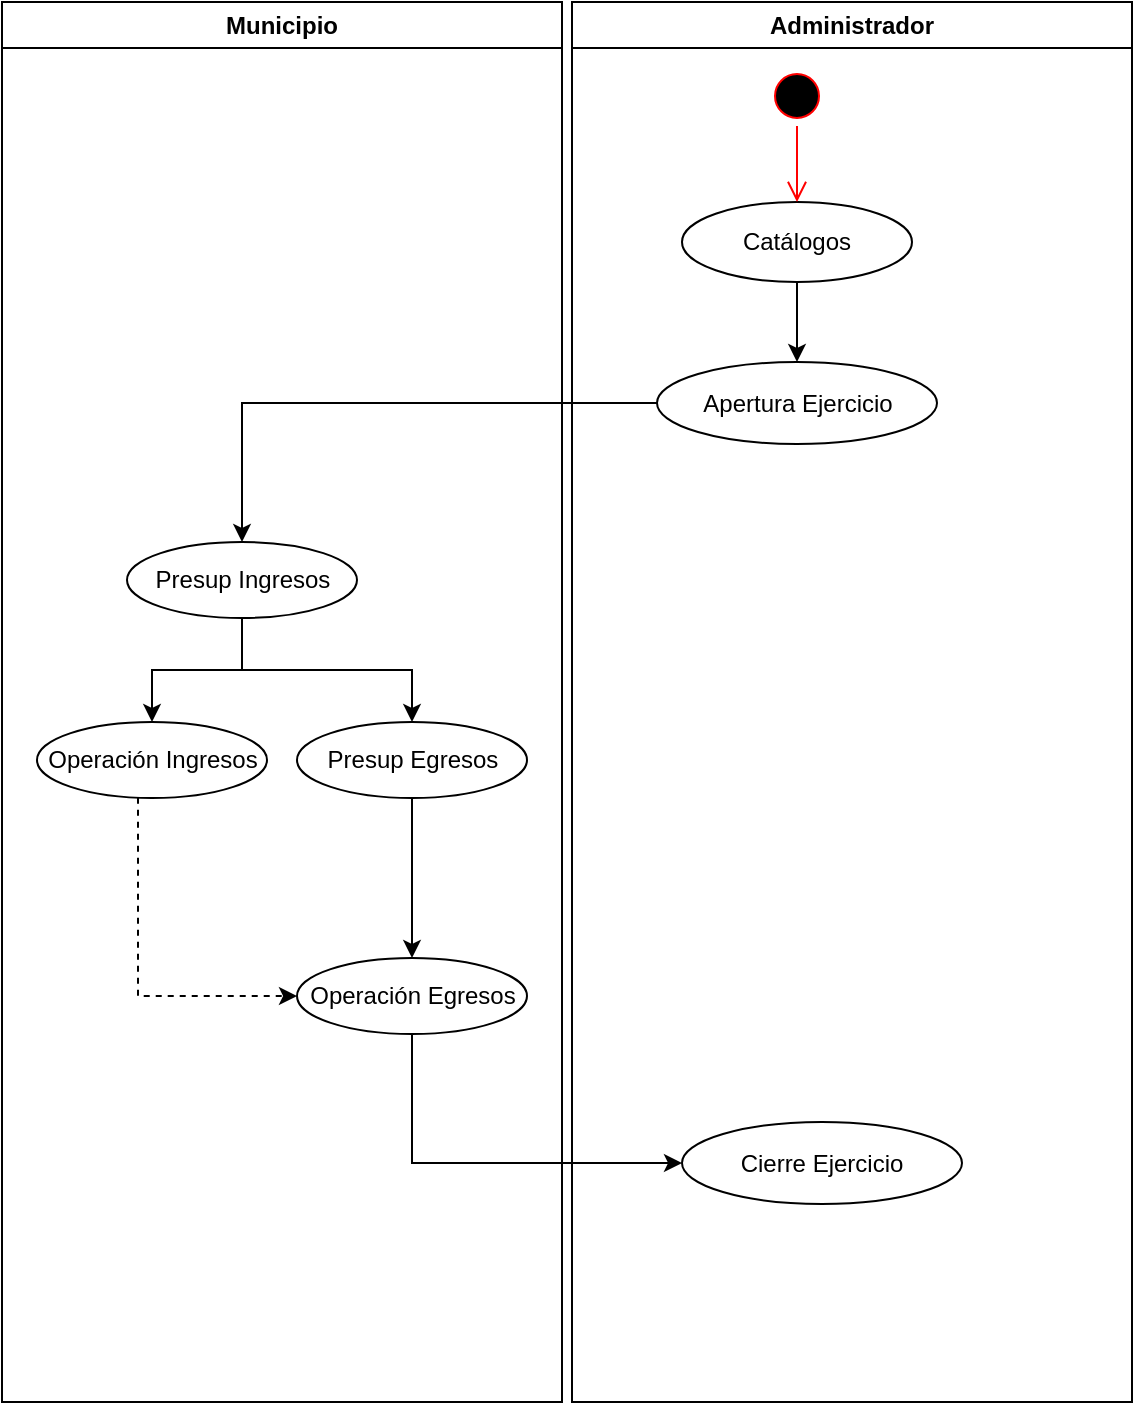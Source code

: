 <mxfile version="13.2.4" type="github">
  <diagram name="Page-1" id="e7e014a7-5840-1c2e-5031-d8a46d1fe8dd">
    <mxGraphModel dx="946" dy="591" grid="1" gridSize="10" guides="1" tooltips="1" connect="1" arrows="1" fold="1" page="1" pageScale="1" pageWidth="1169" pageHeight="826" background="#ffffff" math="0" shadow="0">
      <root>
        <mxCell id="0" />
        <mxCell id="1" parent="0" />
        <mxCell id="2" value="Municipio" style="swimlane;whiteSpace=wrap" parent="1" vertex="1">
          <mxGeometry x="160" y="50" width="280" height="700" as="geometry" />
        </mxCell>
        <mxCell id="c2A3ZHDiBDlbO9rzpb1V-43" style="edgeStyle=orthogonalEdgeStyle;rounded=0;orthogonalLoop=1;jettySize=auto;html=1;" edge="1" parent="2" source="c2A3ZHDiBDlbO9rzpb1V-41" target="c2A3ZHDiBDlbO9rzpb1V-42">
          <mxGeometry relative="1" as="geometry" />
        </mxCell>
        <mxCell id="c2A3ZHDiBDlbO9rzpb1V-46" style="edgeStyle=orthogonalEdgeStyle;rounded=0;orthogonalLoop=1;jettySize=auto;html=1;entryX=0.5;entryY=0;entryDx=0;entryDy=0;" edge="1" parent="2" source="c2A3ZHDiBDlbO9rzpb1V-41" target="c2A3ZHDiBDlbO9rzpb1V-45">
          <mxGeometry relative="1" as="geometry" />
        </mxCell>
        <mxCell id="c2A3ZHDiBDlbO9rzpb1V-41" value="Presup Ingresos" style="ellipse;whiteSpace=wrap;html=1;" vertex="1" parent="2">
          <mxGeometry x="62.5" y="270" width="115" height="38" as="geometry" />
        </mxCell>
        <mxCell id="c2A3ZHDiBDlbO9rzpb1V-48" value="" style="edgeStyle=orthogonalEdgeStyle;rounded=0;orthogonalLoop=1;jettySize=auto;html=1;" edge="1" parent="2" source="c2A3ZHDiBDlbO9rzpb1V-42" target="c2A3ZHDiBDlbO9rzpb1V-47">
          <mxGeometry relative="1" as="geometry" />
        </mxCell>
        <mxCell id="c2A3ZHDiBDlbO9rzpb1V-42" value="Presup Egresos" style="ellipse;whiteSpace=wrap;html=1;" vertex="1" parent="2">
          <mxGeometry x="147.5" y="360" width="115" height="38" as="geometry" />
        </mxCell>
        <mxCell id="c2A3ZHDiBDlbO9rzpb1V-47" value="Operación Egresos" style="ellipse;whiteSpace=wrap;html=1;" vertex="1" parent="2">
          <mxGeometry x="147.5" y="478" width="115" height="38" as="geometry" />
        </mxCell>
        <mxCell id="c2A3ZHDiBDlbO9rzpb1V-49" style="edgeStyle=orthogonalEdgeStyle;rounded=0;orthogonalLoop=1;jettySize=auto;html=1;entryX=0;entryY=0.5;entryDx=0;entryDy=0;dashed=1;" edge="1" parent="2" source="c2A3ZHDiBDlbO9rzpb1V-45" target="c2A3ZHDiBDlbO9rzpb1V-47">
          <mxGeometry relative="1" as="geometry">
            <Array as="points">
              <mxPoint x="68" y="497" />
            </Array>
          </mxGeometry>
        </mxCell>
        <mxCell id="c2A3ZHDiBDlbO9rzpb1V-45" value="Operación Ingresos" style="ellipse;whiteSpace=wrap;html=1;" vertex="1" parent="2">
          <mxGeometry x="17.5" y="360" width="115" height="38" as="geometry" />
        </mxCell>
        <mxCell id="3" value="Administrador" style="swimlane;whiteSpace=wrap" parent="1" vertex="1">
          <mxGeometry x="445" y="50" width="280" height="700" as="geometry" />
        </mxCell>
        <mxCell id="c2A3ZHDiBDlbO9rzpb1V-58" style="edgeStyle=orthogonalEdgeStyle;rounded=0;orthogonalLoop=1;jettySize=auto;html=1;" edge="1" parent="3" source="c2A3ZHDiBDlbO9rzpb1V-50" target="c2A3ZHDiBDlbO9rzpb1V-51">
          <mxGeometry relative="1" as="geometry" />
        </mxCell>
        <mxCell id="c2A3ZHDiBDlbO9rzpb1V-50" value="Catálogos" style="ellipse;whiteSpace=wrap;html=1;" vertex="1" parent="3">
          <mxGeometry x="55" y="100" width="115" height="40" as="geometry" />
        </mxCell>
        <mxCell id="5" value="" style="ellipse;shape=startState;fillColor=#000000;strokeColor=#ff0000;" parent="3" vertex="1">
          <mxGeometry x="97.5" y="32" width="30" height="30" as="geometry" />
        </mxCell>
        <mxCell id="6" value="" style="edgeStyle=elbowEdgeStyle;elbow=horizontal;verticalAlign=bottom;endArrow=open;endSize=8;strokeColor=#FF0000;endFill=1;rounded=0" parent="3" source="5" target="c2A3ZHDiBDlbO9rzpb1V-50" edge="1">
          <mxGeometry x="-200" y="40" as="geometry">
            <mxPoint x="-184.5" y="110" as="targetPoint" />
          </mxGeometry>
        </mxCell>
        <mxCell id="c2A3ZHDiBDlbO9rzpb1V-51" value="Apertura Ejercicio" style="ellipse;whiteSpace=wrap;html=1;" vertex="1" parent="3">
          <mxGeometry x="42.5" y="180" width="140" height="41" as="geometry" />
        </mxCell>
        <mxCell id="c2A3ZHDiBDlbO9rzpb1V-60" value="Cierre Ejercicio" style="ellipse;whiteSpace=wrap;html=1;" vertex="1" parent="3">
          <mxGeometry x="55" y="560" width="140" height="41" as="geometry" />
        </mxCell>
        <mxCell id="c2A3ZHDiBDlbO9rzpb1V-59" style="edgeStyle=orthogonalEdgeStyle;rounded=0;orthogonalLoop=1;jettySize=auto;html=1;" edge="1" parent="1" source="c2A3ZHDiBDlbO9rzpb1V-51" target="c2A3ZHDiBDlbO9rzpb1V-41">
          <mxGeometry relative="1" as="geometry" />
        </mxCell>
        <mxCell id="c2A3ZHDiBDlbO9rzpb1V-61" style="edgeStyle=orthogonalEdgeStyle;rounded=0;orthogonalLoop=1;jettySize=auto;html=1;entryX=0;entryY=0.5;entryDx=0;entryDy=0;" edge="1" parent="1" source="c2A3ZHDiBDlbO9rzpb1V-47" target="c2A3ZHDiBDlbO9rzpb1V-60">
          <mxGeometry relative="1" as="geometry">
            <Array as="points">
              <mxPoint x="365" y="631" />
            </Array>
          </mxGeometry>
        </mxCell>
      </root>
    </mxGraphModel>
  </diagram>
</mxfile>
